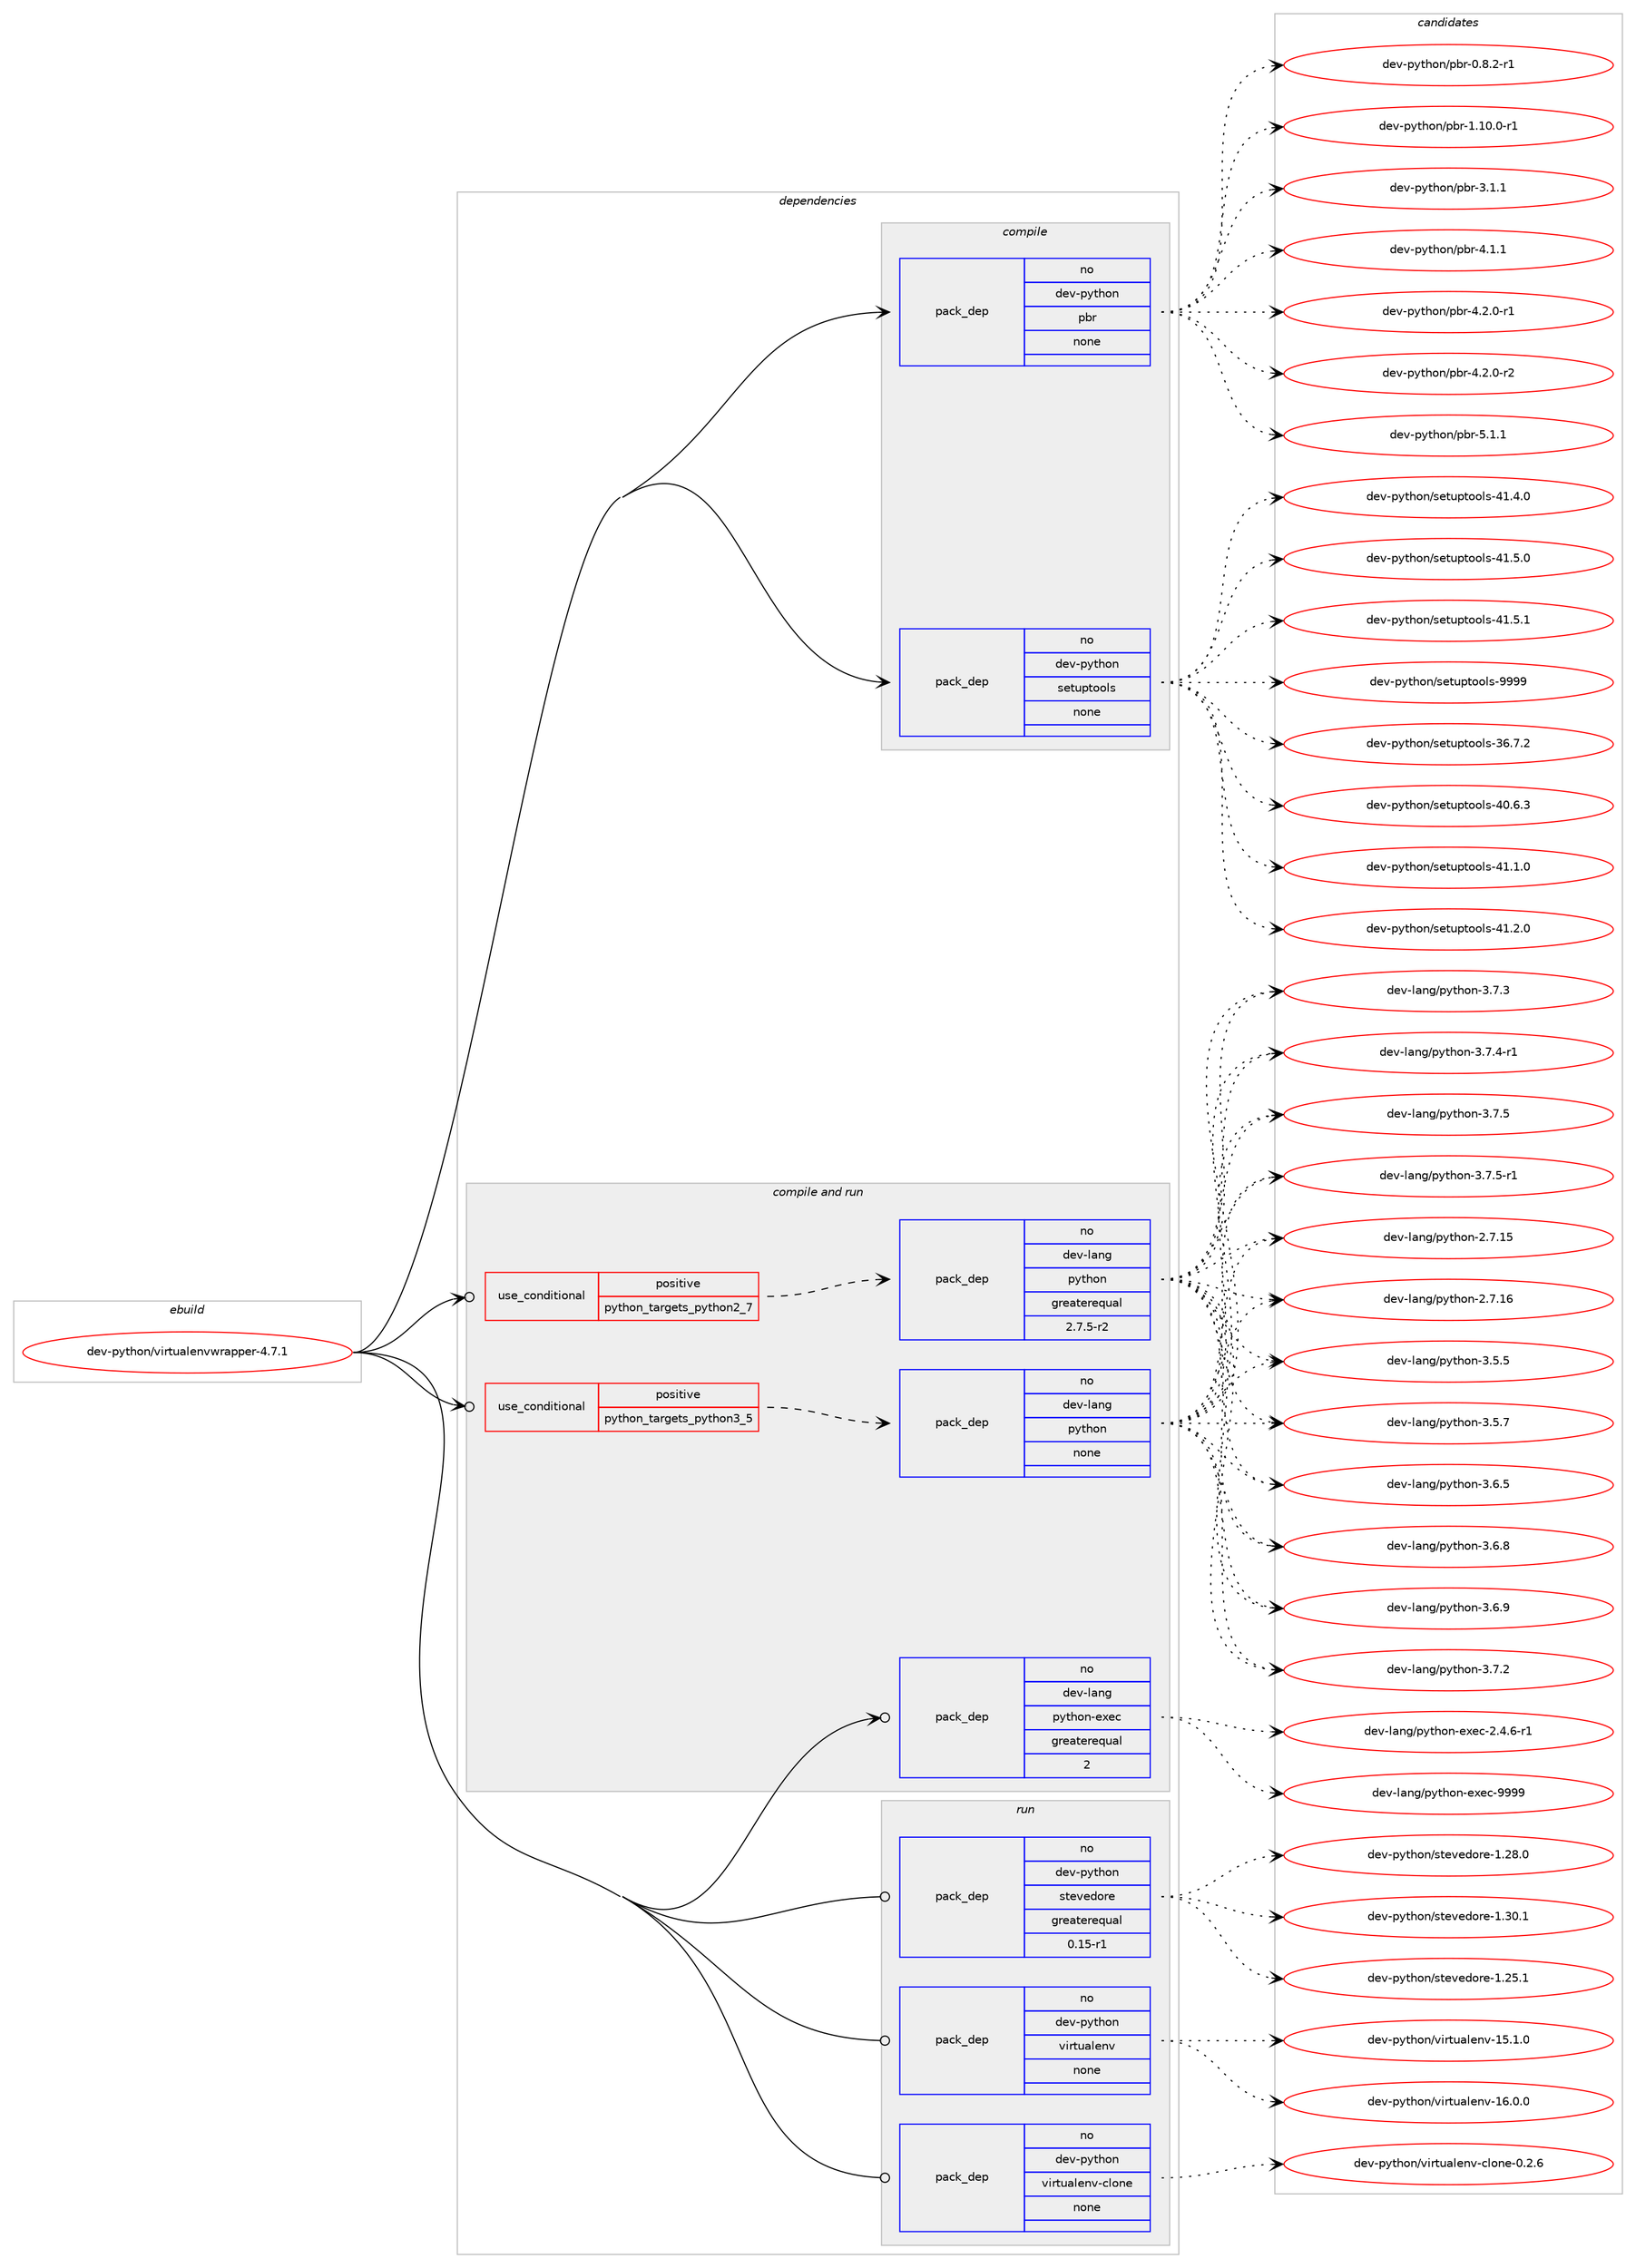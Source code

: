 digraph prolog {

# *************
# Graph options
# *************

newrank=true;
concentrate=true;
compound=true;
graph [rankdir=LR,fontname=Helvetica,fontsize=10,ranksep=1.5];#, ranksep=2.5, nodesep=0.2];
edge  [arrowhead=vee];
node  [fontname=Helvetica,fontsize=10];

# **********
# The ebuild
# **********

subgraph cluster_leftcol {
color=gray;
rank=same;
label=<<i>ebuild</i>>;
id [label="dev-python/virtualenvwrapper-4.7.1", color=red, width=4, href="../dev-python/virtualenvwrapper-4.7.1.svg"];
}

# ****************
# The dependencies
# ****************

subgraph cluster_midcol {
color=gray;
label=<<i>dependencies</i>>;
subgraph cluster_compile {
fillcolor="#eeeeee";
style=filled;
label=<<i>compile</i>>;
subgraph pack479994 {
dependency643045 [label=<<TABLE BORDER="0" CELLBORDER="1" CELLSPACING="0" CELLPADDING="4" WIDTH="220"><TR><TD ROWSPAN="6" CELLPADDING="30">pack_dep</TD></TR><TR><TD WIDTH="110">no</TD></TR><TR><TD>dev-python</TD></TR><TR><TD>pbr</TD></TR><TR><TD>none</TD></TR><TR><TD></TD></TR></TABLE>>, shape=none, color=blue];
}
id:e -> dependency643045:w [weight=20,style="solid",arrowhead="vee"];
subgraph pack479995 {
dependency643046 [label=<<TABLE BORDER="0" CELLBORDER="1" CELLSPACING="0" CELLPADDING="4" WIDTH="220"><TR><TD ROWSPAN="6" CELLPADDING="30">pack_dep</TD></TR><TR><TD WIDTH="110">no</TD></TR><TR><TD>dev-python</TD></TR><TR><TD>setuptools</TD></TR><TR><TD>none</TD></TR><TR><TD></TD></TR></TABLE>>, shape=none, color=blue];
}
id:e -> dependency643046:w [weight=20,style="solid",arrowhead="vee"];
}
subgraph cluster_compileandrun {
fillcolor="#eeeeee";
style=filled;
label=<<i>compile and run</i>>;
subgraph cond151162 {
dependency643047 [label=<<TABLE BORDER="0" CELLBORDER="1" CELLSPACING="0" CELLPADDING="4"><TR><TD ROWSPAN="3" CELLPADDING="10">use_conditional</TD></TR><TR><TD>positive</TD></TR><TR><TD>python_targets_python2_7</TD></TR></TABLE>>, shape=none, color=red];
subgraph pack479996 {
dependency643048 [label=<<TABLE BORDER="0" CELLBORDER="1" CELLSPACING="0" CELLPADDING="4" WIDTH="220"><TR><TD ROWSPAN="6" CELLPADDING="30">pack_dep</TD></TR><TR><TD WIDTH="110">no</TD></TR><TR><TD>dev-lang</TD></TR><TR><TD>python</TD></TR><TR><TD>greaterequal</TD></TR><TR><TD>2.7.5-r2</TD></TR></TABLE>>, shape=none, color=blue];
}
dependency643047:e -> dependency643048:w [weight=20,style="dashed",arrowhead="vee"];
}
id:e -> dependency643047:w [weight=20,style="solid",arrowhead="odotvee"];
subgraph cond151163 {
dependency643049 [label=<<TABLE BORDER="0" CELLBORDER="1" CELLSPACING="0" CELLPADDING="4"><TR><TD ROWSPAN="3" CELLPADDING="10">use_conditional</TD></TR><TR><TD>positive</TD></TR><TR><TD>python_targets_python3_5</TD></TR></TABLE>>, shape=none, color=red];
subgraph pack479997 {
dependency643050 [label=<<TABLE BORDER="0" CELLBORDER="1" CELLSPACING="0" CELLPADDING="4" WIDTH="220"><TR><TD ROWSPAN="6" CELLPADDING="30">pack_dep</TD></TR><TR><TD WIDTH="110">no</TD></TR><TR><TD>dev-lang</TD></TR><TR><TD>python</TD></TR><TR><TD>none</TD></TR><TR><TD></TD></TR></TABLE>>, shape=none, color=blue];
}
dependency643049:e -> dependency643050:w [weight=20,style="dashed",arrowhead="vee"];
}
id:e -> dependency643049:w [weight=20,style="solid",arrowhead="odotvee"];
subgraph pack479998 {
dependency643051 [label=<<TABLE BORDER="0" CELLBORDER="1" CELLSPACING="0" CELLPADDING="4" WIDTH="220"><TR><TD ROWSPAN="6" CELLPADDING="30">pack_dep</TD></TR><TR><TD WIDTH="110">no</TD></TR><TR><TD>dev-lang</TD></TR><TR><TD>python-exec</TD></TR><TR><TD>greaterequal</TD></TR><TR><TD>2</TD></TR></TABLE>>, shape=none, color=blue];
}
id:e -> dependency643051:w [weight=20,style="solid",arrowhead="odotvee"];
}
subgraph cluster_run {
fillcolor="#eeeeee";
style=filled;
label=<<i>run</i>>;
subgraph pack479999 {
dependency643052 [label=<<TABLE BORDER="0" CELLBORDER="1" CELLSPACING="0" CELLPADDING="4" WIDTH="220"><TR><TD ROWSPAN="6" CELLPADDING="30">pack_dep</TD></TR><TR><TD WIDTH="110">no</TD></TR><TR><TD>dev-python</TD></TR><TR><TD>stevedore</TD></TR><TR><TD>greaterequal</TD></TR><TR><TD>0.15-r1</TD></TR></TABLE>>, shape=none, color=blue];
}
id:e -> dependency643052:w [weight=20,style="solid",arrowhead="odot"];
subgraph pack480000 {
dependency643053 [label=<<TABLE BORDER="0" CELLBORDER="1" CELLSPACING="0" CELLPADDING="4" WIDTH="220"><TR><TD ROWSPAN="6" CELLPADDING="30">pack_dep</TD></TR><TR><TD WIDTH="110">no</TD></TR><TR><TD>dev-python</TD></TR><TR><TD>virtualenv</TD></TR><TR><TD>none</TD></TR><TR><TD></TD></TR></TABLE>>, shape=none, color=blue];
}
id:e -> dependency643053:w [weight=20,style="solid",arrowhead="odot"];
subgraph pack480001 {
dependency643054 [label=<<TABLE BORDER="0" CELLBORDER="1" CELLSPACING="0" CELLPADDING="4" WIDTH="220"><TR><TD ROWSPAN="6" CELLPADDING="30">pack_dep</TD></TR><TR><TD WIDTH="110">no</TD></TR><TR><TD>dev-python</TD></TR><TR><TD>virtualenv-clone</TD></TR><TR><TD>none</TD></TR><TR><TD></TD></TR></TABLE>>, shape=none, color=blue];
}
id:e -> dependency643054:w [weight=20,style="solid",arrowhead="odot"];
}
}

# **************
# The candidates
# **************

subgraph cluster_choices {
rank=same;
color=gray;
label=<<i>candidates</i>>;

subgraph choice479994 {
color=black;
nodesep=1;
choice1001011184511212111610411111047112981144548465646504511449 [label="dev-python/pbr-0.8.2-r1", color=red, width=4,href="../dev-python/pbr-0.8.2-r1.svg"];
choice100101118451121211161041111104711298114454946494846484511449 [label="dev-python/pbr-1.10.0-r1", color=red, width=4,href="../dev-python/pbr-1.10.0-r1.svg"];
choice100101118451121211161041111104711298114455146494649 [label="dev-python/pbr-3.1.1", color=red, width=4,href="../dev-python/pbr-3.1.1.svg"];
choice100101118451121211161041111104711298114455246494649 [label="dev-python/pbr-4.1.1", color=red, width=4,href="../dev-python/pbr-4.1.1.svg"];
choice1001011184511212111610411111047112981144552465046484511449 [label="dev-python/pbr-4.2.0-r1", color=red, width=4,href="../dev-python/pbr-4.2.0-r1.svg"];
choice1001011184511212111610411111047112981144552465046484511450 [label="dev-python/pbr-4.2.0-r2", color=red, width=4,href="../dev-python/pbr-4.2.0-r2.svg"];
choice100101118451121211161041111104711298114455346494649 [label="dev-python/pbr-5.1.1", color=red, width=4,href="../dev-python/pbr-5.1.1.svg"];
dependency643045:e -> choice1001011184511212111610411111047112981144548465646504511449:w [style=dotted,weight="100"];
dependency643045:e -> choice100101118451121211161041111104711298114454946494846484511449:w [style=dotted,weight="100"];
dependency643045:e -> choice100101118451121211161041111104711298114455146494649:w [style=dotted,weight="100"];
dependency643045:e -> choice100101118451121211161041111104711298114455246494649:w [style=dotted,weight="100"];
dependency643045:e -> choice1001011184511212111610411111047112981144552465046484511449:w [style=dotted,weight="100"];
dependency643045:e -> choice1001011184511212111610411111047112981144552465046484511450:w [style=dotted,weight="100"];
dependency643045:e -> choice100101118451121211161041111104711298114455346494649:w [style=dotted,weight="100"];
}
subgraph choice479995 {
color=black;
nodesep=1;
choice100101118451121211161041111104711510111611711211611111110811545515446554650 [label="dev-python/setuptools-36.7.2", color=red, width=4,href="../dev-python/setuptools-36.7.2.svg"];
choice100101118451121211161041111104711510111611711211611111110811545524846544651 [label="dev-python/setuptools-40.6.3", color=red, width=4,href="../dev-python/setuptools-40.6.3.svg"];
choice100101118451121211161041111104711510111611711211611111110811545524946494648 [label="dev-python/setuptools-41.1.0", color=red, width=4,href="../dev-python/setuptools-41.1.0.svg"];
choice100101118451121211161041111104711510111611711211611111110811545524946504648 [label="dev-python/setuptools-41.2.0", color=red, width=4,href="../dev-python/setuptools-41.2.0.svg"];
choice100101118451121211161041111104711510111611711211611111110811545524946524648 [label="dev-python/setuptools-41.4.0", color=red, width=4,href="../dev-python/setuptools-41.4.0.svg"];
choice100101118451121211161041111104711510111611711211611111110811545524946534648 [label="dev-python/setuptools-41.5.0", color=red, width=4,href="../dev-python/setuptools-41.5.0.svg"];
choice100101118451121211161041111104711510111611711211611111110811545524946534649 [label="dev-python/setuptools-41.5.1", color=red, width=4,href="../dev-python/setuptools-41.5.1.svg"];
choice10010111845112121116104111110471151011161171121161111111081154557575757 [label="dev-python/setuptools-9999", color=red, width=4,href="../dev-python/setuptools-9999.svg"];
dependency643046:e -> choice100101118451121211161041111104711510111611711211611111110811545515446554650:w [style=dotted,weight="100"];
dependency643046:e -> choice100101118451121211161041111104711510111611711211611111110811545524846544651:w [style=dotted,weight="100"];
dependency643046:e -> choice100101118451121211161041111104711510111611711211611111110811545524946494648:w [style=dotted,weight="100"];
dependency643046:e -> choice100101118451121211161041111104711510111611711211611111110811545524946504648:w [style=dotted,weight="100"];
dependency643046:e -> choice100101118451121211161041111104711510111611711211611111110811545524946524648:w [style=dotted,weight="100"];
dependency643046:e -> choice100101118451121211161041111104711510111611711211611111110811545524946534648:w [style=dotted,weight="100"];
dependency643046:e -> choice100101118451121211161041111104711510111611711211611111110811545524946534649:w [style=dotted,weight="100"];
dependency643046:e -> choice10010111845112121116104111110471151011161171121161111111081154557575757:w [style=dotted,weight="100"];
}
subgraph choice479996 {
color=black;
nodesep=1;
choice10010111845108971101034711212111610411111045504655464953 [label="dev-lang/python-2.7.15", color=red, width=4,href="../dev-lang/python-2.7.15.svg"];
choice10010111845108971101034711212111610411111045504655464954 [label="dev-lang/python-2.7.16", color=red, width=4,href="../dev-lang/python-2.7.16.svg"];
choice100101118451089711010347112121116104111110455146534653 [label="dev-lang/python-3.5.5", color=red, width=4,href="../dev-lang/python-3.5.5.svg"];
choice100101118451089711010347112121116104111110455146534655 [label="dev-lang/python-3.5.7", color=red, width=4,href="../dev-lang/python-3.5.7.svg"];
choice100101118451089711010347112121116104111110455146544653 [label="dev-lang/python-3.6.5", color=red, width=4,href="../dev-lang/python-3.6.5.svg"];
choice100101118451089711010347112121116104111110455146544656 [label="dev-lang/python-3.6.8", color=red, width=4,href="../dev-lang/python-3.6.8.svg"];
choice100101118451089711010347112121116104111110455146544657 [label="dev-lang/python-3.6.9", color=red, width=4,href="../dev-lang/python-3.6.9.svg"];
choice100101118451089711010347112121116104111110455146554650 [label="dev-lang/python-3.7.2", color=red, width=4,href="../dev-lang/python-3.7.2.svg"];
choice100101118451089711010347112121116104111110455146554651 [label="dev-lang/python-3.7.3", color=red, width=4,href="../dev-lang/python-3.7.3.svg"];
choice1001011184510897110103471121211161041111104551465546524511449 [label="dev-lang/python-3.7.4-r1", color=red, width=4,href="../dev-lang/python-3.7.4-r1.svg"];
choice100101118451089711010347112121116104111110455146554653 [label="dev-lang/python-3.7.5", color=red, width=4,href="../dev-lang/python-3.7.5.svg"];
choice1001011184510897110103471121211161041111104551465546534511449 [label="dev-lang/python-3.7.5-r1", color=red, width=4,href="../dev-lang/python-3.7.5-r1.svg"];
dependency643048:e -> choice10010111845108971101034711212111610411111045504655464953:w [style=dotted,weight="100"];
dependency643048:e -> choice10010111845108971101034711212111610411111045504655464954:w [style=dotted,weight="100"];
dependency643048:e -> choice100101118451089711010347112121116104111110455146534653:w [style=dotted,weight="100"];
dependency643048:e -> choice100101118451089711010347112121116104111110455146534655:w [style=dotted,weight="100"];
dependency643048:e -> choice100101118451089711010347112121116104111110455146544653:w [style=dotted,weight="100"];
dependency643048:e -> choice100101118451089711010347112121116104111110455146544656:w [style=dotted,weight="100"];
dependency643048:e -> choice100101118451089711010347112121116104111110455146544657:w [style=dotted,weight="100"];
dependency643048:e -> choice100101118451089711010347112121116104111110455146554650:w [style=dotted,weight="100"];
dependency643048:e -> choice100101118451089711010347112121116104111110455146554651:w [style=dotted,weight="100"];
dependency643048:e -> choice1001011184510897110103471121211161041111104551465546524511449:w [style=dotted,weight="100"];
dependency643048:e -> choice100101118451089711010347112121116104111110455146554653:w [style=dotted,weight="100"];
dependency643048:e -> choice1001011184510897110103471121211161041111104551465546534511449:w [style=dotted,weight="100"];
}
subgraph choice479997 {
color=black;
nodesep=1;
choice10010111845108971101034711212111610411111045504655464953 [label="dev-lang/python-2.7.15", color=red, width=4,href="../dev-lang/python-2.7.15.svg"];
choice10010111845108971101034711212111610411111045504655464954 [label="dev-lang/python-2.7.16", color=red, width=4,href="../dev-lang/python-2.7.16.svg"];
choice100101118451089711010347112121116104111110455146534653 [label="dev-lang/python-3.5.5", color=red, width=4,href="../dev-lang/python-3.5.5.svg"];
choice100101118451089711010347112121116104111110455146534655 [label="dev-lang/python-3.5.7", color=red, width=4,href="../dev-lang/python-3.5.7.svg"];
choice100101118451089711010347112121116104111110455146544653 [label="dev-lang/python-3.6.5", color=red, width=4,href="../dev-lang/python-3.6.5.svg"];
choice100101118451089711010347112121116104111110455146544656 [label="dev-lang/python-3.6.8", color=red, width=4,href="../dev-lang/python-3.6.8.svg"];
choice100101118451089711010347112121116104111110455146544657 [label="dev-lang/python-3.6.9", color=red, width=4,href="../dev-lang/python-3.6.9.svg"];
choice100101118451089711010347112121116104111110455146554650 [label="dev-lang/python-3.7.2", color=red, width=4,href="../dev-lang/python-3.7.2.svg"];
choice100101118451089711010347112121116104111110455146554651 [label="dev-lang/python-3.7.3", color=red, width=4,href="../dev-lang/python-3.7.3.svg"];
choice1001011184510897110103471121211161041111104551465546524511449 [label="dev-lang/python-3.7.4-r1", color=red, width=4,href="../dev-lang/python-3.7.4-r1.svg"];
choice100101118451089711010347112121116104111110455146554653 [label="dev-lang/python-3.7.5", color=red, width=4,href="../dev-lang/python-3.7.5.svg"];
choice1001011184510897110103471121211161041111104551465546534511449 [label="dev-lang/python-3.7.5-r1", color=red, width=4,href="../dev-lang/python-3.7.5-r1.svg"];
dependency643050:e -> choice10010111845108971101034711212111610411111045504655464953:w [style=dotted,weight="100"];
dependency643050:e -> choice10010111845108971101034711212111610411111045504655464954:w [style=dotted,weight="100"];
dependency643050:e -> choice100101118451089711010347112121116104111110455146534653:w [style=dotted,weight="100"];
dependency643050:e -> choice100101118451089711010347112121116104111110455146534655:w [style=dotted,weight="100"];
dependency643050:e -> choice100101118451089711010347112121116104111110455146544653:w [style=dotted,weight="100"];
dependency643050:e -> choice100101118451089711010347112121116104111110455146544656:w [style=dotted,weight="100"];
dependency643050:e -> choice100101118451089711010347112121116104111110455146544657:w [style=dotted,weight="100"];
dependency643050:e -> choice100101118451089711010347112121116104111110455146554650:w [style=dotted,weight="100"];
dependency643050:e -> choice100101118451089711010347112121116104111110455146554651:w [style=dotted,weight="100"];
dependency643050:e -> choice1001011184510897110103471121211161041111104551465546524511449:w [style=dotted,weight="100"];
dependency643050:e -> choice100101118451089711010347112121116104111110455146554653:w [style=dotted,weight="100"];
dependency643050:e -> choice1001011184510897110103471121211161041111104551465546534511449:w [style=dotted,weight="100"];
}
subgraph choice479998 {
color=black;
nodesep=1;
choice10010111845108971101034711212111610411111045101120101994550465246544511449 [label="dev-lang/python-exec-2.4.6-r1", color=red, width=4,href="../dev-lang/python-exec-2.4.6-r1.svg"];
choice10010111845108971101034711212111610411111045101120101994557575757 [label="dev-lang/python-exec-9999", color=red, width=4,href="../dev-lang/python-exec-9999.svg"];
dependency643051:e -> choice10010111845108971101034711212111610411111045101120101994550465246544511449:w [style=dotted,weight="100"];
dependency643051:e -> choice10010111845108971101034711212111610411111045101120101994557575757:w [style=dotted,weight="100"];
}
subgraph choice479999 {
color=black;
nodesep=1;
choice100101118451121211161041111104711511610111810110011111410145494650534649 [label="dev-python/stevedore-1.25.1", color=red, width=4,href="../dev-python/stevedore-1.25.1.svg"];
choice100101118451121211161041111104711511610111810110011111410145494650564648 [label="dev-python/stevedore-1.28.0", color=red, width=4,href="../dev-python/stevedore-1.28.0.svg"];
choice100101118451121211161041111104711511610111810110011111410145494651484649 [label="dev-python/stevedore-1.30.1", color=red, width=4,href="../dev-python/stevedore-1.30.1.svg"];
dependency643052:e -> choice100101118451121211161041111104711511610111810110011111410145494650534649:w [style=dotted,weight="100"];
dependency643052:e -> choice100101118451121211161041111104711511610111810110011111410145494650564648:w [style=dotted,weight="100"];
dependency643052:e -> choice100101118451121211161041111104711511610111810110011111410145494651484649:w [style=dotted,weight="100"];
}
subgraph choice480000 {
color=black;
nodesep=1;
choice10010111845112121116104111110471181051141161179710810111011845495346494648 [label="dev-python/virtualenv-15.1.0", color=red, width=4,href="../dev-python/virtualenv-15.1.0.svg"];
choice10010111845112121116104111110471181051141161179710810111011845495446484648 [label="dev-python/virtualenv-16.0.0", color=red, width=4,href="../dev-python/virtualenv-16.0.0.svg"];
dependency643053:e -> choice10010111845112121116104111110471181051141161179710810111011845495346494648:w [style=dotted,weight="100"];
dependency643053:e -> choice10010111845112121116104111110471181051141161179710810111011845495446484648:w [style=dotted,weight="100"];
}
subgraph choice480001 {
color=black;
nodesep=1;
choice1001011184511212111610411111047118105114116117971081011101184599108111110101454846504654 [label="dev-python/virtualenv-clone-0.2.6", color=red, width=4,href="../dev-python/virtualenv-clone-0.2.6.svg"];
dependency643054:e -> choice1001011184511212111610411111047118105114116117971081011101184599108111110101454846504654:w [style=dotted,weight="100"];
}
}

}

